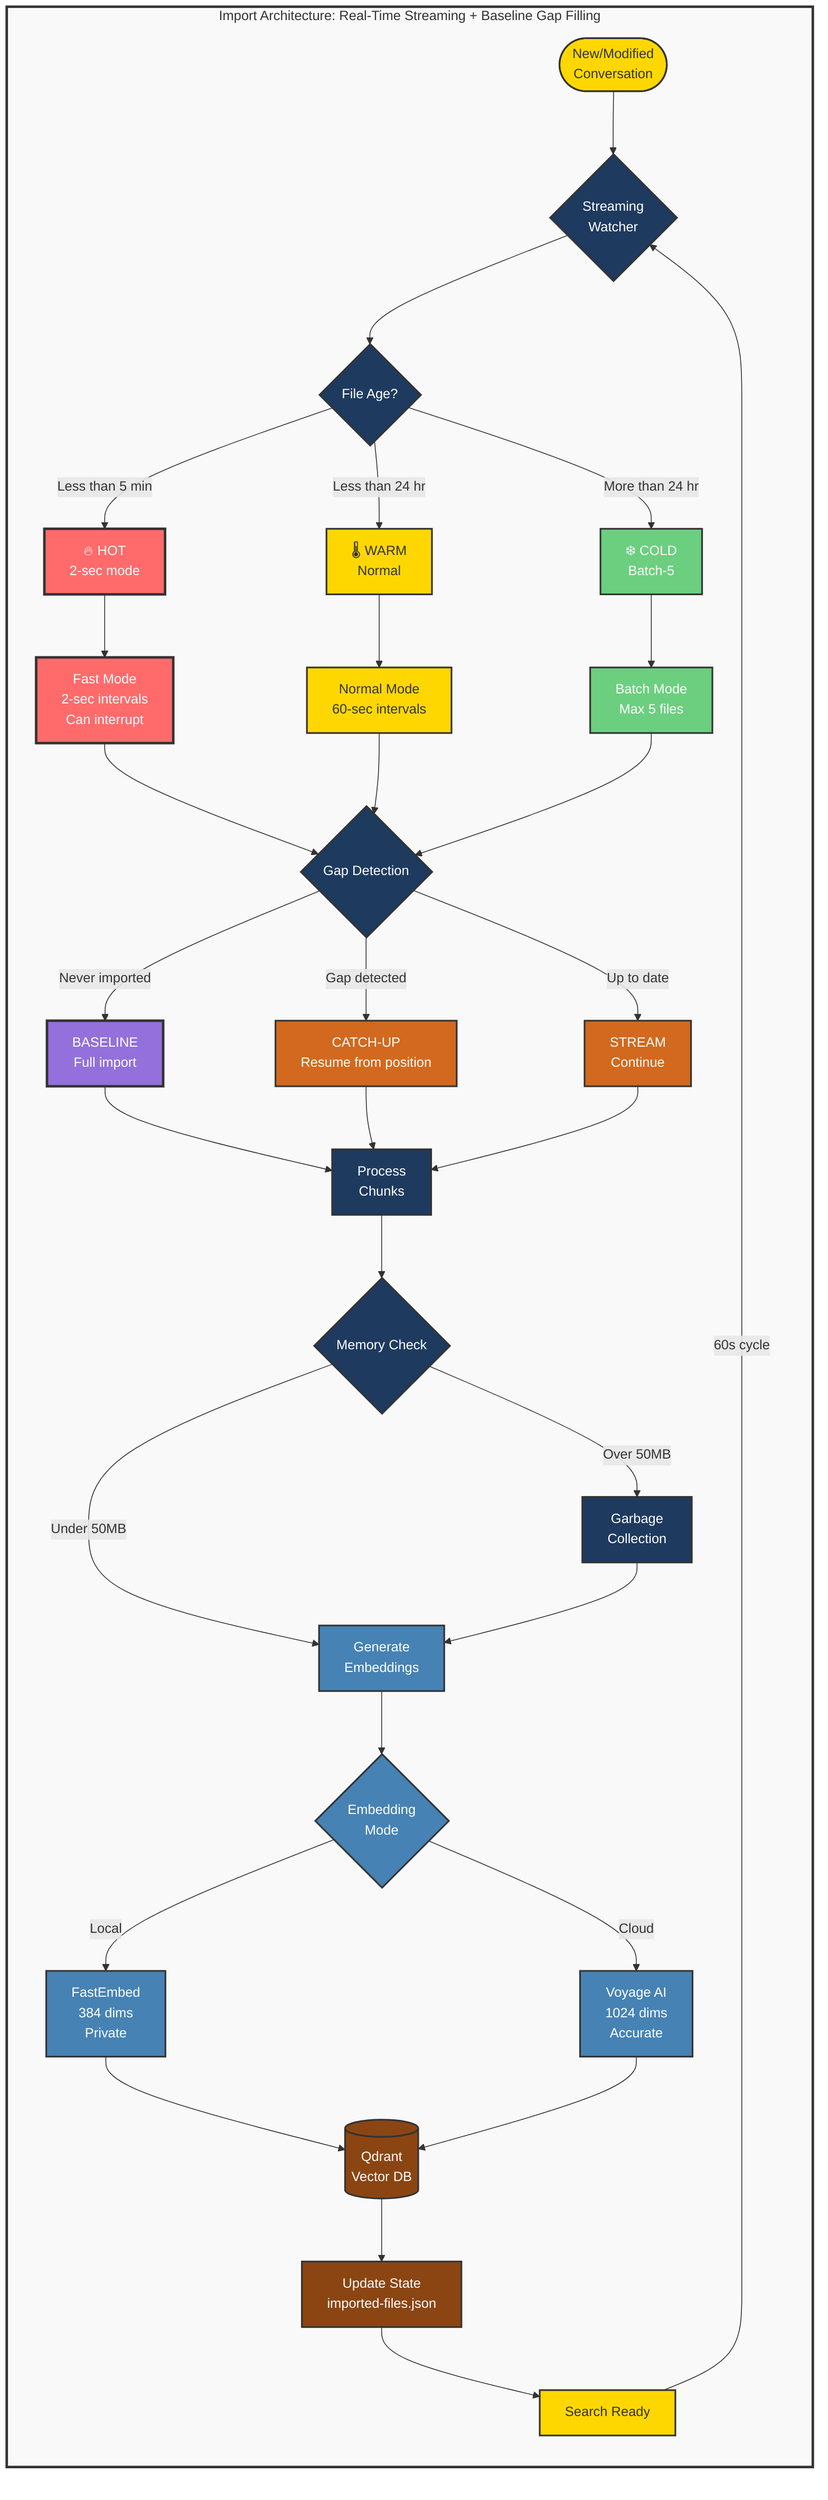 flowchart LR
    subgraph System["Import Architecture: Real-Time Streaming + Baseline Gap Filling"]
        NewFile([New/Modified<br/>Conversation]) --> Watcher{Streaming<br/>Watcher}
        
        Watcher --> Priority{File Age?}
        
        Priority -->|Less than 5 min| Hot[🔥 HOT<br/>2-sec mode]
        Priority -->|Less than 24 hr| Warm[🌡️ WARM<br/>Normal]
        Priority -->|More than 24 hr| Cold[❄️ COLD<br/>Batch-5]
        
        Hot --> Fast[Fast Mode<br/>2-sec intervals<br/>Can interrupt]
        Warm --> Normal[Normal Mode<br/>60-sec intervals]
        Cold --> Batch[Batch Mode<br/>Max 5 files]
        
        Fast --> Gap{Gap Detection}
        Normal --> Gap
        Batch --> Gap
        
        Gap -->|Never imported| Base[BASELINE<br/>Full import]
        Gap -->|Gap detected| Catch[CATCH-UP<br/>Resume from position]
        Gap -->|Up to date| Str[STREAM<br/>Continue]
        
        Base --> Proc[Process<br/>Chunks]
        Catch --> Proc
        Str --> Proc
        
        Proc --> Mem{Memory Check}
        Mem -->|Under 50MB| Emb[Generate<br/>Embeddings]
        Mem -->|Over 50MB| GC[Garbage<br/>Collection]
        GC --> Emb
        
        Emb --> Type{Embedding<br/>Mode}
        Type -->|Local| Loc[FastEmbed<br/>384 dims<br/>Private]
        Type -->|Cloud| Cld[Voyage AI<br/>1024 dims<br/>Accurate]
        
        Loc --> DB[(Qdrant<br/>Vector DB)]
        Cld --> DB
        
        DB --> State[Update State<br/>imported-files.json]
        State --> Ready[Search Ready]
        Ready -->|60s cycle| Watcher
        
        classDef hotStyle fill:#ff6b6b,stroke:#333,stroke-width:3px,color:#fff
        classDef warmStyle fill:#FFD700,stroke:#333,stroke-width:2px,color:#333
        classDef coldStyle fill:#6bcf7f,stroke:#333,stroke-width:2px,color:#fff
        classDef processStyle fill:#1e3a5f,stroke:#333,stroke-width:2px,color:#fff
        classDef importStyle fill:#D2691E,stroke:#333,stroke-width:2px,color:#fff
        classDef storageStyle fill:#8B4513,stroke:#333,stroke-width:2px,color:#fff
        classDef baselineStyle fill:#9370DB,stroke:#333,stroke-width:3px,color:#fff
        classDef embedStyle fill:#4682B4,stroke:#333,stroke-width:2px,color:#fff
        
        class Hot,Fast hotStyle
        class Warm,Normal warmStyle
        class Cold,Batch coldStyle
        class Base baselineStyle
        class Catch,Str importStyle
        class Proc,Mem,GC processStyle
        class Loc,Cld,Emb,Type embedStyle
        class DB,State storageStyle
        class Watcher,Priority,Gap processStyle
        class NewFile,Ready warmStyle
        
        style System fill:#f9f9f9,stroke:#333,stroke-width:3px
    end